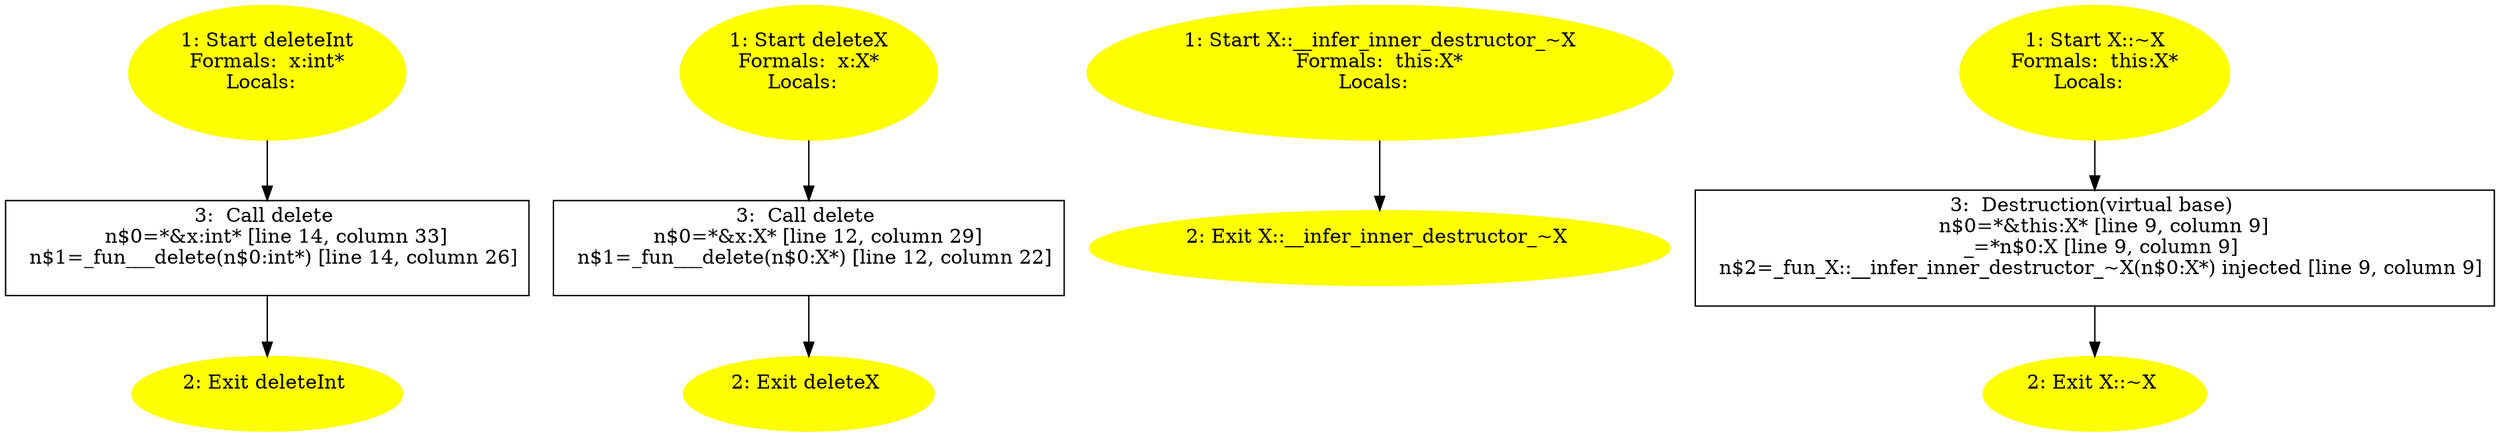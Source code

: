 /* @generated */
digraph cfg {
"deleteInt#11507157942721721842.63c462d9916f225a_1" [label="1: Start deleteInt\nFormals:  x:int*\nLocals:  \n  " color=yellow style=filled]
	

	 "deleteInt#11507157942721721842.63c462d9916f225a_1" -> "deleteInt#11507157942721721842.63c462d9916f225a_3" ;
"deleteInt#11507157942721721842.63c462d9916f225a_2" [label="2: Exit deleteInt \n  " color=yellow style=filled]
	

"deleteInt#11507157942721721842.63c462d9916f225a_3" [label="3:  Call delete \n   n$0=*&x:int* [line 14, column 33]\n  n$1=_fun___delete(n$0:int*) [line 14, column 26]\n " shape="box"]
	

	 "deleteInt#11507157942721721842.63c462d9916f225a_3" -> "deleteInt#11507157942721721842.63c462d9916f225a_2" ;
"deleteX(class X)#8359832236310221.de7d98d32d68fd20_1" [label="1: Start deleteX\nFormals:  x:X*\nLocals:  \n  " color=yellow style=filled]
	

	 "deleteX(class X)#8359832236310221.de7d98d32d68fd20_1" -> "deleteX(class X)#8359832236310221.de7d98d32d68fd20_3" ;
"deleteX(class X)#8359832236310221.de7d98d32d68fd20_2" [label="2: Exit deleteX \n  " color=yellow style=filled]
	

"deleteX(class X)#8359832236310221.de7d98d32d68fd20_3" [label="3:  Call delete \n   n$0=*&x:X* [line 12, column 29]\n  n$1=_fun___delete(n$0:X*) [line 12, column 22]\n " shape="box"]
	

	 "deleteX(class X)#8359832236310221.de7d98d32d68fd20_3" -> "deleteX(class X)#8359832236310221.de7d98d32d68fd20_2" ;
"__infer_inner_destructor_~X#X#(10.9760ffe42533c893_1" [label="1: Start X::__infer_inner_destructor_~X\nFormals:  this:X*\nLocals:  \n  " color=yellow style=filled]
	

	 "__infer_inner_destructor_~X#X#(10.9760ffe42533c893_1" -> "__infer_inner_destructor_~X#X#(10.9760ffe42533c893_2" ;
"__infer_inner_destructor_~X#X#(10.9760ffe42533c893_2" [label="2: Exit X::__infer_inner_destructor_~X \n  " color=yellow style=filled]
	

"~X#X#(10975959821506117086).8b5badc8db794e78_1" [label="1: Start X::~X\nFormals:  this:X*\nLocals:  \n  " color=yellow style=filled]
	

	 "~X#X#(10975959821506117086).8b5badc8db794e78_1" -> "~X#X#(10975959821506117086).8b5badc8db794e78_3" ;
"~X#X#(10975959821506117086).8b5badc8db794e78_2" [label="2: Exit X::~X \n  " color=yellow style=filled]
	

"~X#X#(10975959821506117086).8b5badc8db794e78_3" [label="3:  Destruction(virtual base) \n   n$0=*&this:X* [line 9, column 9]\n  _=*n$0:X [line 9, column 9]\n  n$2=_fun_X::__infer_inner_destructor_~X(n$0:X*) injected [line 9, column 9]\n " shape="box"]
	

	 "~X#X#(10975959821506117086).8b5badc8db794e78_3" -> "~X#X#(10975959821506117086).8b5badc8db794e78_2" ;
}

